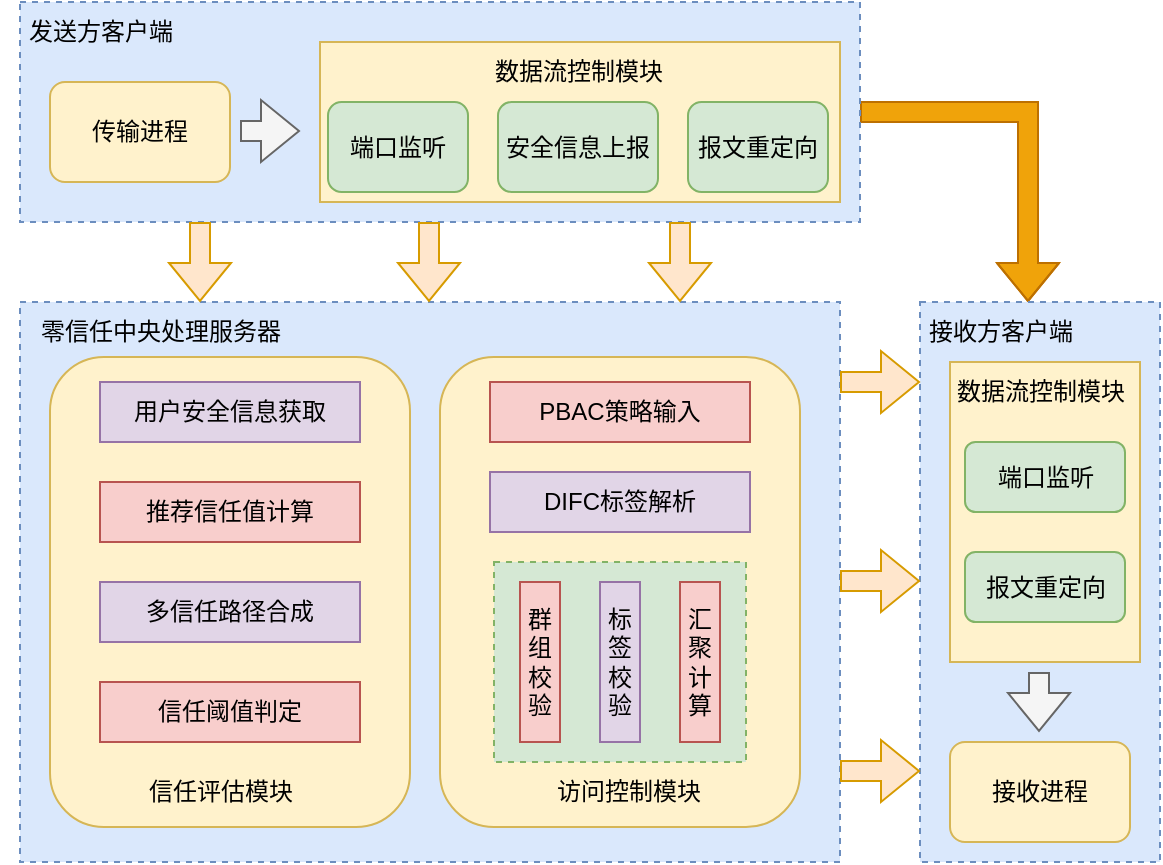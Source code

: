 <mxfile version="21.0.4" type="github">
  <diagram name="第 1 页" id="I58B-3uHIoNSFVEVCWqQ">
    <mxGraphModel dx="954" dy="591" grid="0" gridSize="10" guides="1" tooltips="1" connect="1" arrows="1" fold="1" page="1" pageScale="1" pageWidth="827" pageHeight="1169" math="0" shadow="0">
      <root>
        <mxCell id="0" />
        <mxCell id="1" parent="0" />
        <mxCell id="NhEd-gTp36KQJURNbavt-9" value="" style="rounded=0;whiteSpace=wrap;html=1;dashed=1;fillColor=#dae8fc;strokeColor=#6c8ebf;" vertex="1" parent="1">
          <mxGeometry x="190" y="280" width="410" height="280" as="geometry" />
        </mxCell>
        <mxCell id="NhEd-gTp36KQJURNbavt-46" value="" style="rounded=1;whiteSpace=wrap;html=1;fillColor=#fff2cc;strokeColor=#d6b656;" vertex="1" parent="1">
          <mxGeometry x="400" y="307.5" width="180" height="235" as="geometry" />
        </mxCell>
        <mxCell id="NhEd-gTp36KQJURNbavt-45" value="" style="rounded=1;whiteSpace=wrap;html=1;fillColor=#fff2cc;strokeColor=#d6b656;" vertex="1" parent="1">
          <mxGeometry x="205" y="307.5" width="180" height="235" as="geometry" />
        </mxCell>
        <mxCell id="NhEd-gTp36KQJURNbavt-64" style="edgeStyle=orthogonalEdgeStyle;rounded=0;orthogonalLoop=1;jettySize=auto;html=1;exitX=1;exitY=0.5;exitDx=0;exitDy=0;entryX=0.64;entryY=0;entryDx=0;entryDy=0;entryPerimeter=0;shape=flexArrow;fillColor=#f0a30a;strokeColor=#BD7000;" edge="1" parent="1" source="NhEd-gTp36KQJURNbavt-1" target="NhEd-gTp36KQJURNbavt-31">
          <mxGeometry relative="1" as="geometry" />
        </mxCell>
        <mxCell id="NhEd-gTp36KQJURNbavt-1" value="" style="rounded=0;whiteSpace=wrap;html=1;fillColor=#dae8fc;strokeColor=#6c8ebf;dashed=1;" vertex="1" parent="1">
          <mxGeometry x="190" y="130" width="420" height="110" as="geometry" />
        </mxCell>
        <mxCell id="NhEd-gTp36KQJURNbavt-2" value="发送方客户端" style="text;html=1;align=center;verticalAlign=middle;resizable=0;points=[];autosize=1;strokeColor=none;fillColor=none;rotation=0;" vertex="1" parent="1">
          <mxGeometry x="180" y="130" width="100" height="30" as="geometry" />
        </mxCell>
        <mxCell id="NhEd-gTp36KQJURNbavt-4" value="" style="rounded=0;whiteSpace=wrap;html=1;fillColor=#fff2cc;strokeColor=#d6b656;" vertex="1" parent="1">
          <mxGeometry x="340" y="150" width="260" height="80" as="geometry" />
        </mxCell>
        <mxCell id="NhEd-gTp36KQJURNbavt-5" value="数据流控制模块" style="text;html=1;align=center;verticalAlign=middle;resizable=0;points=[];autosize=1;strokeColor=none;fillColor=none;" vertex="1" parent="1">
          <mxGeometry x="414" y="150" width="110" height="30" as="geometry" />
        </mxCell>
        <mxCell id="NhEd-gTp36KQJURNbavt-10" value="零信任中央处理服务器" style="text;html=1;align=center;verticalAlign=middle;resizable=0;points=[];autosize=1;strokeColor=none;fillColor=none;" vertex="1" parent="1">
          <mxGeometry x="190" y="280" width="140" height="30" as="geometry" />
        </mxCell>
        <mxCell id="NhEd-gTp36KQJURNbavt-13" value="信任评估模块" style="text;html=1;align=center;verticalAlign=middle;resizable=0;points=[];autosize=1;strokeColor=none;fillColor=none;" vertex="1" parent="1">
          <mxGeometry x="240" y="510" width="100" height="30" as="geometry" />
        </mxCell>
        <mxCell id="NhEd-gTp36KQJURNbavt-14" value="访问控制模块" style="text;html=1;align=center;verticalAlign=middle;resizable=0;points=[];autosize=1;strokeColor=none;fillColor=none;" vertex="1" parent="1">
          <mxGeometry x="444" y="510" width="100" height="30" as="geometry" />
        </mxCell>
        <mxCell id="NhEd-gTp36KQJURNbavt-15" value="用户安全信息获取" style="rounded=0;whiteSpace=wrap;html=1;fillColor=#e1d5e7;strokeColor=#9673a6;" vertex="1" parent="1">
          <mxGeometry x="230" y="320" width="130" height="30" as="geometry" />
        </mxCell>
        <mxCell id="NhEd-gTp36KQJURNbavt-16" value="推荐信任值计算" style="rounded=0;whiteSpace=wrap;html=1;fillColor=#f8cecc;strokeColor=#b85450;" vertex="1" parent="1">
          <mxGeometry x="230" y="370" width="130" height="30" as="geometry" />
        </mxCell>
        <mxCell id="NhEd-gTp36KQJURNbavt-17" value="多信任路径合成" style="rounded=0;whiteSpace=wrap;html=1;fillColor=#e1d5e7;strokeColor=#9673a6;" vertex="1" parent="1">
          <mxGeometry x="230" y="420" width="130" height="30" as="geometry" />
        </mxCell>
        <mxCell id="NhEd-gTp36KQJURNbavt-19" value="PBAC策略输入" style="rounded=0;whiteSpace=wrap;html=1;fillColor=#f8cecc;strokeColor=#b85450;" vertex="1" parent="1">
          <mxGeometry x="425" y="320" width="130" height="30" as="geometry" />
        </mxCell>
        <mxCell id="NhEd-gTp36KQJURNbavt-20" value="DIFC标签解析" style="rounded=0;whiteSpace=wrap;html=1;fillColor=#e1d5e7;strokeColor=#9673a6;" vertex="1" parent="1">
          <mxGeometry x="425" y="365" width="130" height="30" as="geometry" />
        </mxCell>
        <mxCell id="NhEd-gTp36KQJURNbavt-26" value="" style="rounded=0;whiteSpace=wrap;html=1;dashed=1;fillColor=#d5e8d4;strokeColor=#82b366;" vertex="1" parent="1">
          <mxGeometry x="427" y="410" width="126" height="100" as="geometry" />
        </mxCell>
        <mxCell id="NhEd-gTp36KQJURNbavt-21" value="群组校验" style="rounded=0;whiteSpace=wrap;html=1;fillColor=#f8cecc;strokeColor=#b85450;" vertex="1" parent="1">
          <mxGeometry x="440" y="420" width="20" height="80" as="geometry" />
        </mxCell>
        <mxCell id="NhEd-gTp36KQJURNbavt-22" value="标签校验" style="rounded=0;whiteSpace=wrap;html=1;fillColor=#e1d5e7;strokeColor=#9673a6;" vertex="1" parent="1">
          <mxGeometry x="480" y="420" width="20" height="80" as="geometry" />
        </mxCell>
        <mxCell id="NhEd-gTp36KQJURNbavt-23" value="汇聚计算" style="rounded=0;whiteSpace=wrap;html=1;fillColor=#f8cecc;strokeColor=#b85450;" vertex="1" parent="1">
          <mxGeometry x="520" y="420" width="20" height="80" as="geometry" />
        </mxCell>
        <mxCell id="NhEd-gTp36KQJURNbavt-29" value="信任阈值判定" style="rounded=0;whiteSpace=wrap;html=1;fillColor=#f8cecc;strokeColor=#b85450;" vertex="1" parent="1">
          <mxGeometry x="230" y="470" width="130" height="30" as="geometry" />
        </mxCell>
        <mxCell id="NhEd-gTp36KQJURNbavt-30" value="" style="rounded=0;whiteSpace=wrap;html=1;fillColor=#dae8fc;strokeColor=#6c8ebf;dashed=1;" vertex="1" parent="1">
          <mxGeometry x="640" y="280" width="120" height="280" as="geometry" />
        </mxCell>
        <mxCell id="NhEd-gTp36KQJURNbavt-31" value="接收方客户端" style="text;html=1;align=center;verticalAlign=middle;resizable=0;points=[];autosize=1;strokeColor=none;fillColor=none;" vertex="1" parent="1">
          <mxGeometry x="630" y="280" width="100" height="30" as="geometry" />
        </mxCell>
        <mxCell id="NhEd-gTp36KQJURNbavt-34" value="传输进程" style="rounded=1;whiteSpace=wrap;html=1;fillColor=#fff2cc;strokeColor=#d6b656;" vertex="1" parent="1">
          <mxGeometry x="205" y="170" width="90" height="50" as="geometry" />
        </mxCell>
        <mxCell id="NhEd-gTp36KQJURNbavt-35" value="端口监听" style="rounded=1;whiteSpace=wrap;html=1;fillColor=#d5e8d4;strokeColor=#82b366;" vertex="1" parent="1">
          <mxGeometry x="344" y="180" width="70" height="45" as="geometry" />
        </mxCell>
        <mxCell id="NhEd-gTp36KQJURNbavt-36" value="安全信息上报" style="rounded=1;whiteSpace=wrap;html=1;fillColor=#d5e8d4;strokeColor=#82b366;" vertex="1" parent="1">
          <mxGeometry x="429" y="180" width="80" height="45" as="geometry" />
        </mxCell>
        <mxCell id="NhEd-gTp36KQJURNbavt-37" value="报文重定向" style="rounded=1;whiteSpace=wrap;html=1;fillColor=#d5e8d4;strokeColor=#82b366;" vertex="1" parent="1">
          <mxGeometry x="524" y="180" width="70" height="45" as="geometry" />
        </mxCell>
        <mxCell id="NhEd-gTp36KQJURNbavt-53" value="" style="rounded=0;whiteSpace=wrap;html=1;fillColor=#fff2cc;strokeColor=#d6b656;" vertex="1" parent="1">
          <mxGeometry x="655" y="310" width="95" height="150" as="geometry" />
        </mxCell>
        <mxCell id="NhEd-gTp36KQJURNbavt-48" value="数据流控制模块" style="text;html=1;align=center;verticalAlign=middle;resizable=0;points=[];autosize=1;strokeColor=none;fillColor=none;" vertex="1" parent="1">
          <mxGeometry x="645" y="310" width="110" height="30" as="geometry" />
        </mxCell>
        <mxCell id="NhEd-gTp36KQJURNbavt-51" value="接收进程" style="rounded=1;whiteSpace=wrap;html=1;fillColor=#fff2cc;strokeColor=#d6b656;" vertex="1" parent="1">
          <mxGeometry x="655" y="500" width="90" height="50" as="geometry" />
        </mxCell>
        <mxCell id="NhEd-gTp36KQJURNbavt-54" value="端口监听" style="rounded=1;whiteSpace=wrap;html=1;fillColor=#d5e8d4;strokeColor=#82b366;" vertex="1" parent="1">
          <mxGeometry x="662.5" y="350" width="80" height="35" as="geometry" />
        </mxCell>
        <mxCell id="NhEd-gTp36KQJURNbavt-55" value="报文重定向" style="rounded=1;whiteSpace=wrap;html=1;fillColor=#d5e8d4;strokeColor=#82b366;" vertex="1" parent="1">
          <mxGeometry x="662.5" y="405" width="80" height="35" as="geometry" />
        </mxCell>
        <mxCell id="NhEd-gTp36KQJURNbavt-56" value="" style="shape=flexArrow;endArrow=classic;html=1;rounded=0;fillColor=#ffe6cc;strokeColor=#d79b00;" edge="1" parent="1">
          <mxGeometry width="50" height="50" relative="1" as="geometry">
            <mxPoint x="280" y="240" as="sourcePoint" />
            <mxPoint x="280" y="280" as="targetPoint" />
          </mxGeometry>
        </mxCell>
        <mxCell id="NhEd-gTp36KQJURNbavt-58" value="" style="shape=flexArrow;endArrow=classic;html=1;rounded=0;fillColor=#ffe6cc;strokeColor=#d79b00;" edge="1" parent="1">
          <mxGeometry width="50" height="50" relative="1" as="geometry">
            <mxPoint x="394.5" y="240" as="sourcePoint" />
            <mxPoint x="394.5" y="280" as="targetPoint" />
          </mxGeometry>
        </mxCell>
        <mxCell id="NhEd-gTp36KQJURNbavt-59" value="" style="shape=flexArrow;endArrow=classic;html=1;rounded=0;fillColor=#ffe6cc;strokeColor=#d79b00;" edge="1" parent="1">
          <mxGeometry width="50" height="50" relative="1" as="geometry">
            <mxPoint x="520" y="240" as="sourcePoint" />
            <mxPoint x="520" y="280" as="targetPoint" />
          </mxGeometry>
        </mxCell>
        <mxCell id="NhEd-gTp36KQJURNbavt-60" value="" style="shape=flexArrow;endArrow=classic;html=1;rounded=0;fillColor=#ffe6cc;strokeColor=#d79b00;" edge="1" parent="1">
          <mxGeometry width="50" height="50" relative="1" as="geometry">
            <mxPoint x="600" y="320" as="sourcePoint" />
            <mxPoint x="640" y="320" as="targetPoint" />
          </mxGeometry>
        </mxCell>
        <mxCell id="NhEd-gTp36KQJURNbavt-61" value="" style="shape=flexArrow;endArrow=classic;html=1;rounded=0;fillColor=#ffe6cc;strokeColor=#d79b00;" edge="1" parent="1">
          <mxGeometry width="50" height="50" relative="1" as="geometry">
            <mxPoint x="600" y="419.5" as="sourcePoint" />
            <mxPoint x="640" y="419.5" as="targetPoint" />
          </mxGeometry>
        </mxCell>
        <mxCell id="NhEd-gTp36KQJURNbavt-62" value="" style="shape=flexArrow;endArrow=classic;html=1;rounded=0;fillColor=#ffe6cc;strokeColor=#d79b00;" edge="1" parent="1">
          <mxGeometry width="50" height="50" relative="1" as="geometry">
            <mxPoint x="600" y="514.5" as="sourcePoint" />
            <mxPoint x="640" y="514.5" as="targetPoint" />
          </mxGeometry>
        </mxCell>
        <mxCell id="NhEd-gTp36KQJURNbavt-68" value="" style="shape=flexArrow;endArrow=classic;html=1;rounded=0;fillColor=#f5f5f5;strokeColor=#666666;" edge="1" parent="1">
          <mxGeometry width="50" height="50" relative="1" as="geometry">
            <mxPoint x="300" y="194.5" as="sourcePoint" />
            <mxPoint x="330" y="194.5" as="targetPoint" />
          </mxGeometry>
        </mxCell>
        <mxCell id="NhEd-gTp36KQJURNbavt-71" value="" style="shape=flexArrow;endArrow=classic;html=1;rounded=0;fillColor=#f5f5f5;strokeColor=#666666;" edge="1" parent="1">
          <mxGeometry width="50" height="50" relative="1" as="geometry">
            <mxPoint x="699.5" y="465" as="sourcePoint" />
            <mxPoint x="699.5" y="495" as="targetPoint" />
          </mxGeometry>
        </mxCell>
      </root>
    </mxGraphModel>
  </diagram>
</mxfile>
